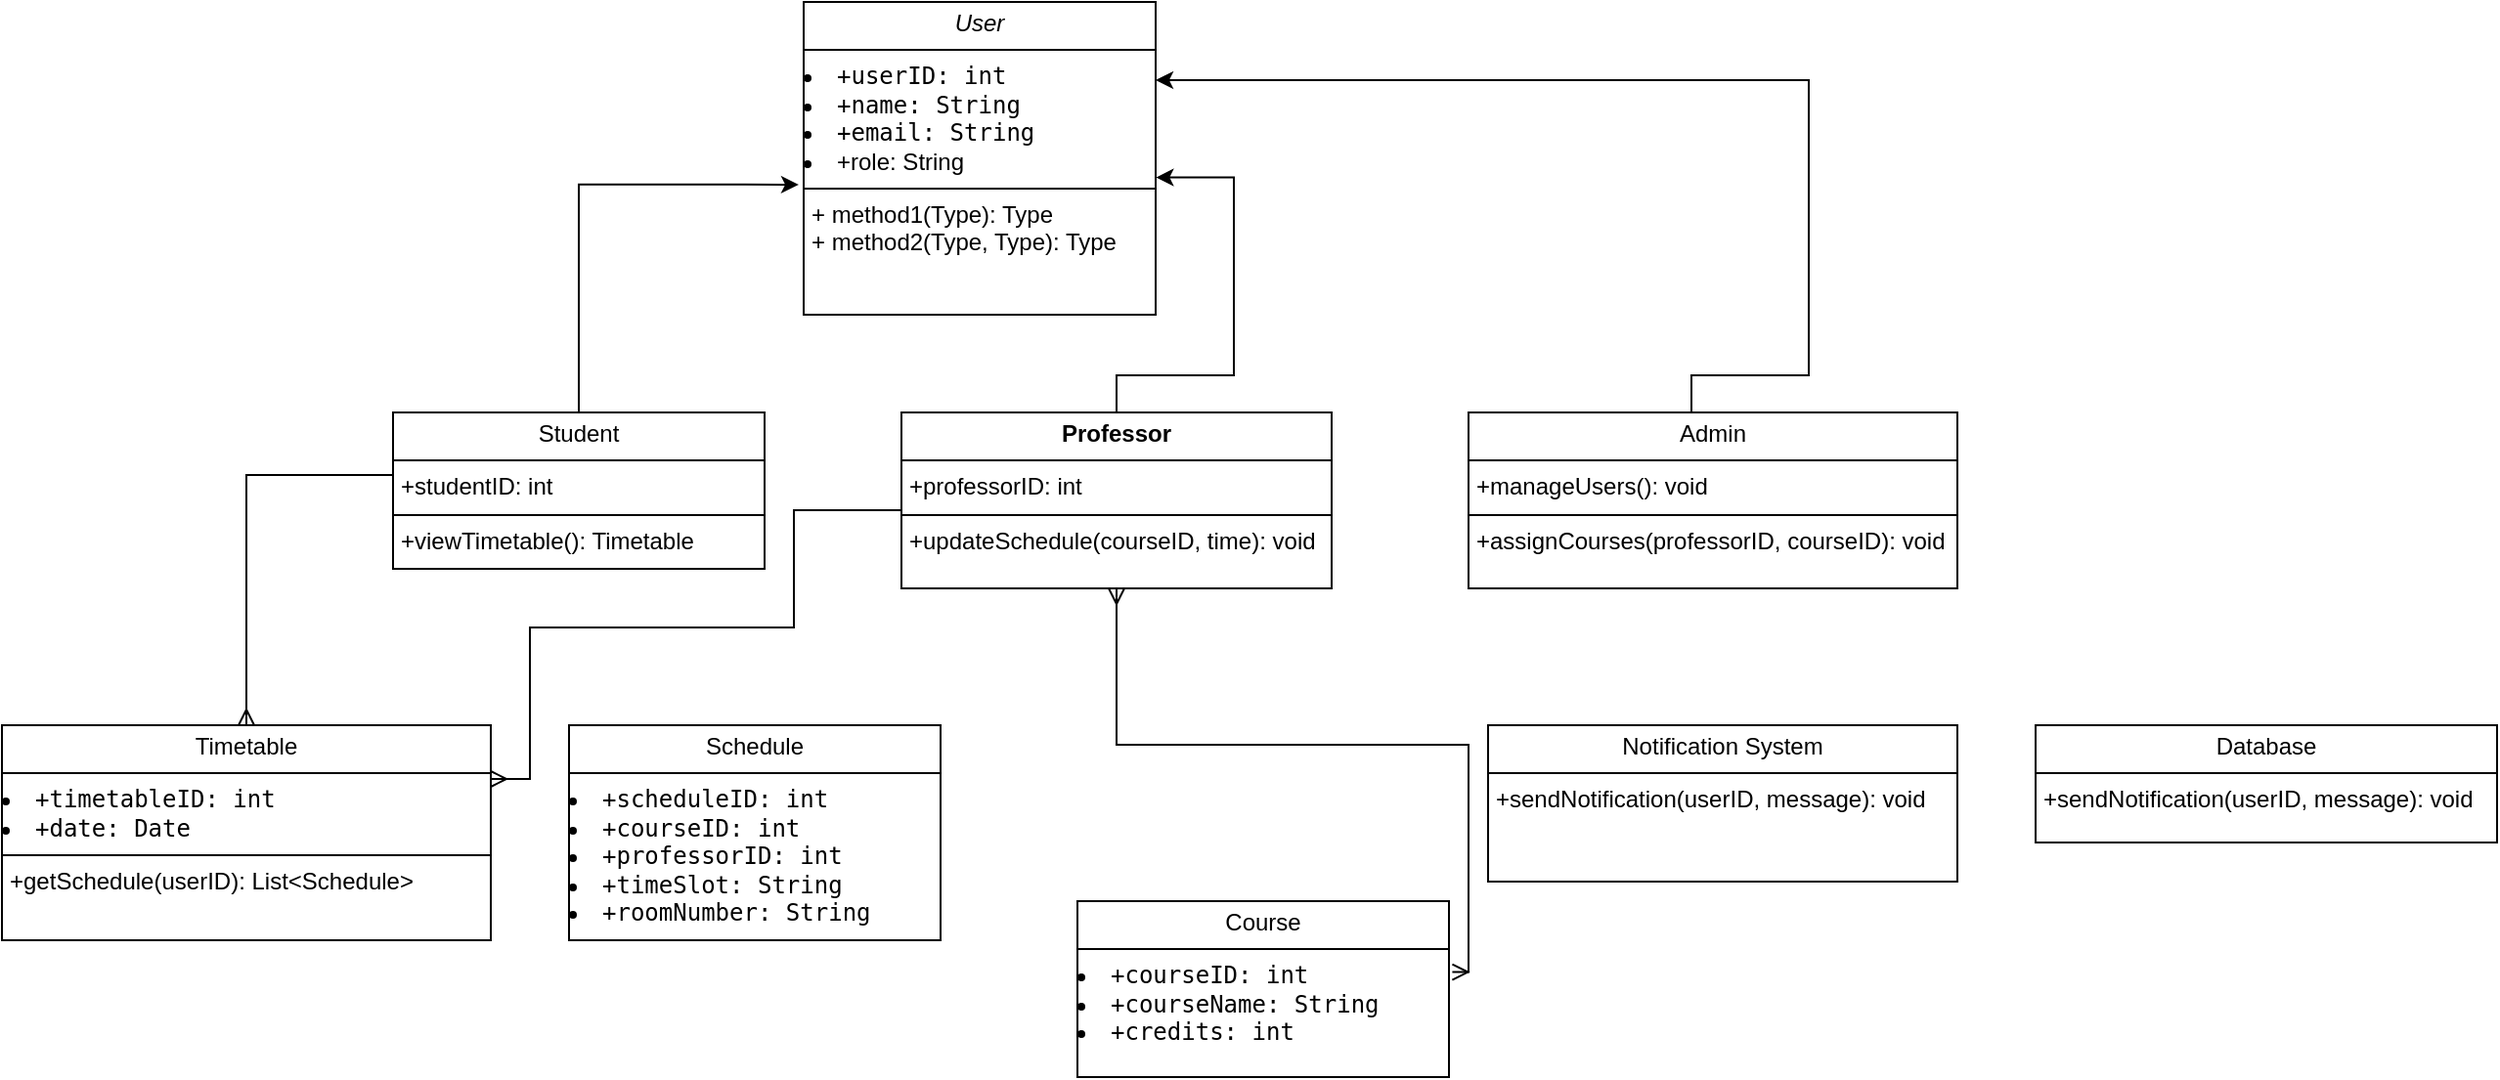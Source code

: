 <mxfile version="26.1.0">
  <diagram name="Page-1" id="SlW4962E-RbiIBDBZss2">
    <mxGraphModel dx="2062" dy="655" grid="1" gridSize="10" guides="1" tooltips="1" connect="1" arrows="1" fold="1" page="1" pageScale="1" pageWidth="827" pageHeight="1169" math="0" shadow="0">
      <root>
        <mxCell id="0" />
        <mxCell id="1" parent="0" />
        <mxCell id="CbIUsaz2GKmM31-lCiuR-1" value="&lt;p style=&quot;margin:0px;margin-top:4px;text-align:center;&quot;&gt;&lt;i&gt;User&lt;/i&gt;&lt;/p&gt;&lt;hr size=&quot;1&quot; style=&quot;border-style:solid;&quot;&gt;&lt;li data-end=&quot;223&quot; data-start=&quot;205&quot;&gt;&lt;code data-end=&quot;221&quot; data-start=&quot;207&quot;&gt;+userID: int&lt;/code&gt;&lt;/li&gt;&lt;li data-end=&quot;246&quot; data-start=&quot;227&quot;&gt;&lt;code data-end=&quot;244&quot; data-start=&quot;229&quot;&gt;+name: String&lt;/code&gt;&lt;/li&gt;&lt;li data-end=&quot;270&quot; data-start=&quot;250&quot;&gt;&lt;code data-end=&quot;268&quot; data-start=&quot;252&quot;&gt;+email: String&lt;/code&gt;&lt;/li&gt;&lt;li data-end=&quot;270&quot; data-start=&quot;250&quot;&gt;+role: String&lt;/li&gt;&lt;hr size=&quot;1&quot; style=&quot;border-style:solid;&quot;&gt;&lt;p style=&quot;margin:0px;margin-left:4px;&quot;&gt;+ method1(Type): Type&lt;br&gt;+ method2(Type, Type): Type&lt;/p&gt;" style="verticalAlign=top;align=left;overflow=fill;html=1;whiteSpace=wrap;" parent="1" vertex="1">
          <mxGeometry x="-100" y="20" width="180" height="160" as="geometry" />
        </mxCell>
        <mxCell id="CbIUsaz2GKmM31-lCiuR-2" value="&lt;p style=&quot;margin:0px;margin-top:4px;text-align:center;&quot;&gt;Student&lt;/p&gt;&lt;hr size=&quot;1&quot; style=&quot;border-style:solid;&quot;&gt;&lt;p style=&quot;margin:0px;margin-left:4px;&quot;&gt;+studentID: int&lt;/p&gt;&lt;hr size=&quot;1&quot; style=&quot;border-style:solid;&quot;&gt;&lt;p style=&quot;margin:0px;margin-left:4px;&quot;&gt;+viewTimetable(): Timetable&lt;/p&gt;" style="verticalAlign=top;align=left;overflow=fill;html=1;whiteSpace=wrap;" parent="1" vertex="1">
          <mxGeometry x="-310" y="230" width="190" height="80" as="geometry" />
        </mxCell>
        <mxCell id="CbIUsaz2GKmM31-lCiuR-5" value="&lt;p style=&quot;margin:0px;margin-top:4px;text-align:center;&quot;&gt;&lt;strong data-end=&quot;463&quot; data-start=&quot;450&quot;&gt;Professor&lt;/strong&gt;&lt;/p&gt;&lt;hr size=&quot;1&quot; style=&quot;border-style:solid;&quot;&gt;&lt;p style=&quot;margin:0px;margin-left:4px;&quot;&gt;+professorID: int&lt;/p&gt;&lt;hr size=&quot;1&quot; style=&quot;border-style:solid;&quot;&gt;&lt;p style=&quot;margin:0px;margin-left:4px;&quot;&gt;+updateSchedule(courseID, time): void&lt;/p&gt;" style="verticalAlign=top;align=left;overflow=fill;html=1;whiteSpace=wrap;" parent="1" vertex="1">
          <mxGeometry x="-50" y="230" width="220" height="90" as="geometry" />
        </mxCell>
        <mxCell id="CbIUsaz2GKmM31-lCiuR-6" value="&lt;p style=&quot;margin:0px;margin-top:4px;text-align:center;&quot;&gt;Notification System&lt;/p&gt;&lt;hr size=&quot;1&quot; style=&quot;border-style:solid;&quot;&gt;&lt;p style=&quot;margin:0px;margin-left:4px;&quot;&gt;+sendNotification(userID, message): void&lt;/p&gt;" style="verticalAlign=top;align=left;overflow=fill;html=1;whiteSpace=wrap;" parent="1" vertex="1">
          <mxGeometry x="250" y="390" width="240" height="80" as="geometry" />
        </mxCell>
        <mxCell id="CbIUsaz2GKmM31-lCiuR-7" value="&lt;p style=&quot;margin:0px;margin-top:4px;text-align:center;&quot;&gt;Schedule&lt;/p&gt;&lt;hr size=&quot;1&quot; style=&quot;border-style:solid;&quot;&gt;&lt;li data-end=&quot;842&quot; data-start=&quot;820&quot;&gt;&lt;code data-end=&quot;840&quot; data-start=&quot;822&quot;&gt;+scheduleID: int&lt;/code&gt;&lt;/li&gt;&lt;li data-end=&quot;866&quot; data-start=&quot;846&quot;&gt;&lt;code data-end=&quot;864&quot; data-start=&quot;848&quot;&gt;+courseID: int&lt;/code&gt;&lt;/li&gt;&lt;li data-end=&quot;893&quot; data-start=&quot;870&quot;&gt;&lt;code data-end=&quot;891&quot; data-start=&quot;872&quot;&gt;+professorID: int&lt;/code&gt;&lt;/li&gt;&lt;li data-end=&quot;920&quot; data-start=&quot;897&quot;&gt;&lt;code data-end=&quot;918&quot; data-start=&quot;899&quot;&gt;+timeSlot: String&lt;/code&gt;&lt;/li&gt;&lt;li data-end=&quot;949&quot; data-start=&quot;924&quot;&gt;&lt;code data-end=&quot;947&quot; data-start=&quot;926&quot;&gt;+roomNumber: String&lt;/code&gt;&lt;/li&gt;" style="verticalAlign=top;align=left;overflow=fill;html=1;whiteSpace=wrap;" parent="1" vertex="1">
          <mxGeometry x="-220" y="390" width="190" height="110" as="geometry" />
        </mxCell>
        <mxCell id="CbIUsaz2GKmM31-lCiuR-9" value="&lt;p style=&quot;margin:0px;margin-top:4px;text-align:center;&quot;&gt;Admin&lt;/p&gt;&lt;hr size=&quot;1&quot; style=&quot;border-style:solid;&quot;&gt;&lt;p style=&quot;margin:0px;margin-left:4px;&quot;&gt;+manageUsers(): void&lt;/p&gt;&lt;hr size=&quot;1&quot; style=&quot;border-style:solid;&quot;&gt;&lt;p style=&quot;margin:0px;margin-left:4px;&quot;&gt;+assignCourses(professorID, courseID): void&lt;/p&gt;" style="verticalAlign=top;align=left;overflow=fill;html=1;whiteSpace=wrap;" parent="1" vertex="1">
          <mxGeometry x="240" y="230" width="250" height="90" as="geometry" />
        </mxCell>
        <mxCell id="CbIUsaz2GKmM31-lCiuR-11" value="&lt;p style=&quot;margin:0px;margin-top:4px;text-align:center;&quot;&gt;Timetable&lt;/p&gt;&lt;hr size=&quot;1&quot; style=&quot;border-style:solid;&quot;&gt;&lt;li data-end=&quot;729&quot; data-start=&quot;706&quot;&gt;&lt;code data-end=&quot;727&quot; data-start=&quot;708&quot;&gt;+timetableID: int&lt;/code&gt;&lt;/li&gt;&lt;li data-end=&quot;750&quot; data-start=&quot;733&quot;&gt;&lt;code data-end=&quot;748&quot; data-start=&quot;735&quot;&gt;+date: Date&lt;/code&gt;&lt;/li&gt;&lt;hr size=&quot;1&quot; style=&quot;border-style:solid;&quot;&gt;&lt;p style=&quot;margin:0px;margin-left:4px;&quot;&gt;+getSchedule(userID): List&amp;lt;Schedule&amp;gt;&lt;/p&gt;" style="verticalAlign=top;align=left;overflow=fill;html=1;whiteSpace=wrap;" parent="1" vertex="1">
          <mxGeometry x="-510" y="390" width="250" height="110" as="geometry" />
        </mxCell>
        <mxCell id="CbIUsaz2GKmM31-lCiuR-12" value="&lt;p style=&quot;margin:0px;margin-top:4px;text-align:center;&quot;&gt;Database&lt;/p&gt;&lt;hr size=&quot;1&quot; style=&quot;border-style:solid;&quot;&gt;&lt;p style=&quot;margin:0px;margin-left:4px;&quot;&gt;+sendNotification(userID, message): void&lt;/p&gt;" style="verticalAlign=top;align=left;overflow=fill;html=1;whiteSpace=wrap;" parent="1" vertex="1">
          <mxGeometry x="530" y="390" width="236" height="60" as="geometry" />
        </mxCell>
        <mxCell id="CbIUsaz2GKmM31-lCiuR-13" value="&lt;p style=&quot;margin:0px;margin-top:4px;text-align:center;&quot;&gt;Course&lt;/p&gt;&lt;hr size=&quot;1&quot; style=&quot;border-style:solid;&quot;&gt;&lt;li data-end=&quot;991&quot; data-start=&quot;971&quot;&gt;&lt;code data-end=&quot;989&quot; data-start=&quot;973&quot;&gt;+courseID: int&lt;/code&gt;&lt;/li&gt;&lt;li data-end=&quot;1020&quot; data-start=&quot;995&quot;&gt;&lt;code data-end=&quot;1018&quot; data-start=&quot;997&quot;&gt;+courseName: String&lt;/code&gt;&lt;/li&gt;&lt;li data-end=&quot;1043&quot; data-start=&quot;1024&quot;&gt;&lt;code data-end=&quot;1041&quot; data-start=&quot;1026&quot;&gt;+credits: int&lt;/code&gt;&lt;/li&gt;&lt;p style=&quot;margin:0px;margin-left:4px;&quot;&gt;&lt;br&gt;&lt;/p&gt;" style="verticalAlign=top;align=left;overflow=fill;html=1;whiteSpace=wrap;" parent="1" vertex="1">
          <mxGeometry x="40" y="480" width="190" height="90" as="geometry" />
        </mxCell>
        <mxCell id="h4QToj4Xpi78YSJ7JJxM-1" value="" style="endArrow=classic;html=1;rounded=0;exitX=0.5;exitY=0;exitDx=0;exitDy=0;edgeStyle=orthogonalEdgeStyle;entryX=-0.014;entryY=0.584;entryDx=0;entryDy=0;entryPerimeter=0;" edge="1" parent="1" source="CbIUsaz2GKmM31-lCiuR-2" target="CbIUsaz2GKmM31-lCiuR-1">
          <mxGeometry width="50" height="50" relative="1" as="geometry">
            <mxPoint x="10" y="280" as="sourcePoint" />
            <mxPoint x="-215" y="110" as="targetPoint" />
            <Array as="points">
              <mxPoint x="-215" y="113" />
            </Array>
          </mxGeometry>
        </mxCell>
        <mxCell id="h4QToj4Xpi78YSJ7JJxM-4" value="" style="endArrow=classic;html=1;rounded=0;entryX=1.001;entryY=0.561;entryDx=0;entryDy=0;entryPerimeter=0;edgeStyle=orthogonalEdgeStyle;exitX=0.5;exitY=0;exitDx=0;exitDy=0;" edge="1" parent="1" source="CbIUsaz2GKmM31-lCiuR-5" target="CbIUsaz2GKmM31-lCiuR-1">
          <mxGeometry width="50" height="50" relative="1" as="geometry">
            <mxPoint x="160" y="210" as="sourcePoint" />
            <mxPoint x="310" y="75" as="targetPoint" />
            <Array as="points">
              <mxPoint x="60" y="211" />
              <mxPoint x="120" y="211" />
              <mxPoint x="120" y="110" />
            </Array>
          </mxGeometry>
        </mxCell>
        <mxCell id="h4QToj4Xpi78YSJ7JJxM-5" value="" style="endArrow=classic;html=1;rounded=0;edgeStyle=orthogonalEdgeStyle;exitX=0.5;exitY=0;exitDx=0;exitDy=0;entryX=1;entryY=0.25;entryDx=0;entryDy=0;" edge="1" parent="1" target="CbIUsaz2GKmM31-lCiuR-1">
          <mxGeometry width="50" height="50" relative="1" as="geometry">
            <mxPoint x="354" y="230" as="sourcePoint" />
            <mxPoint x="240" y="40" as="targetPoint" />
            <Array as="points">
              <mxPoint x="354" y="211" />
              <mxPoint x="414" y="211" />
              <mxPoint x="414" y="60" />
            </Array>
          </mxGeometry>
        </mxCell>
        <mxCell id="h4QToj4Xpi78YSJ7JJxM-6" value="" style="edgeStyle=orthogonalEdgeStyle;fontSize=12;html=1;endArrow=ERmany;startArrow=ERmany;rounded=0;exitX=1.009;exitY=0.403;exitDx=0;exitDy=0;exitPerimeter=0;" edge="1" parent="1" source="CbIUsaz2GKmM31-lCiuR-13" target="CbIUsaz2GKmM31-lCiuR-5">
          <mxGeometry width="100" height="100" relative="1" as="geometry">
            <mxPoint x="240" y="520" as="sourcePoint" />
            <mxPoint x="-60" y="280" as="targetPoint" />
            <Array as="points">
              <mxPoint x="240" y="516" />
              <mxPoint x="240" y="400" />
              <mxPoint x="60" y="400" />
            </Array>
          </mxGeometry>
        </mxCell>
        <mxCell id="h4QToj4Xpi78YSJ7JJxM-7" value="" style="edgeStyle=orthogonalEdgeStyle;fontSize=12;html=1;endArrow=ERmany;rounded=0;" edge="1" parent="1" target="CbIUsaz2GKmM31-lCiuR-11">
          <mxGeometry width="100" height="100" relative="1" as="geometry">
            <mxPoint x="-310" y="262" as="sourcePoint" />
            <mxPoint x="-400" y="260" as="targetPoint" />
            <Array as="points">
              <mxPoint x="-385" y="262" />
            </Array>
          </mxGeometry>
        </mxCell>
        <mxCell id="h4QToj4Xpi78YSJ7JJxM-8" value="" style="edgeStyle=orthogonalEdgeStyle;fontSize=12;html=1;endArrow=ERmany;rounded=0;exitX=0;exitY=0.5;exitDx=0;exitDy=0;entryX=1;entryY=0.25;entryDx=0;entryDy=0;" edge="1" parent="1" source="CbIUsaz2GKmM31-lCiuR-5" target="CbIUsaz2GKmM31-lCiuR-11">
          <mxGeometry width="100" height="100" relative="1" as="geometry">
            <mxPoint x="-30" y="290.06" as="sourcePoint" />
            <mxPoint x="-60" y="340" as="targetPoint" />
            <Array as="points">
              <mxPoint x="-50" y="280" />
              <mxPoint x="-105" y="280" />
              <mxPoint x="-105" y="340" />
              <mxPoint x="-240" y="340" />
              <mxPoint x="-240" y="417" />
            </Array>
          </mxGeometry>
        </mxCell>
      </root>
    </mxGraphModel>
  </diagram>
</mxfile>
